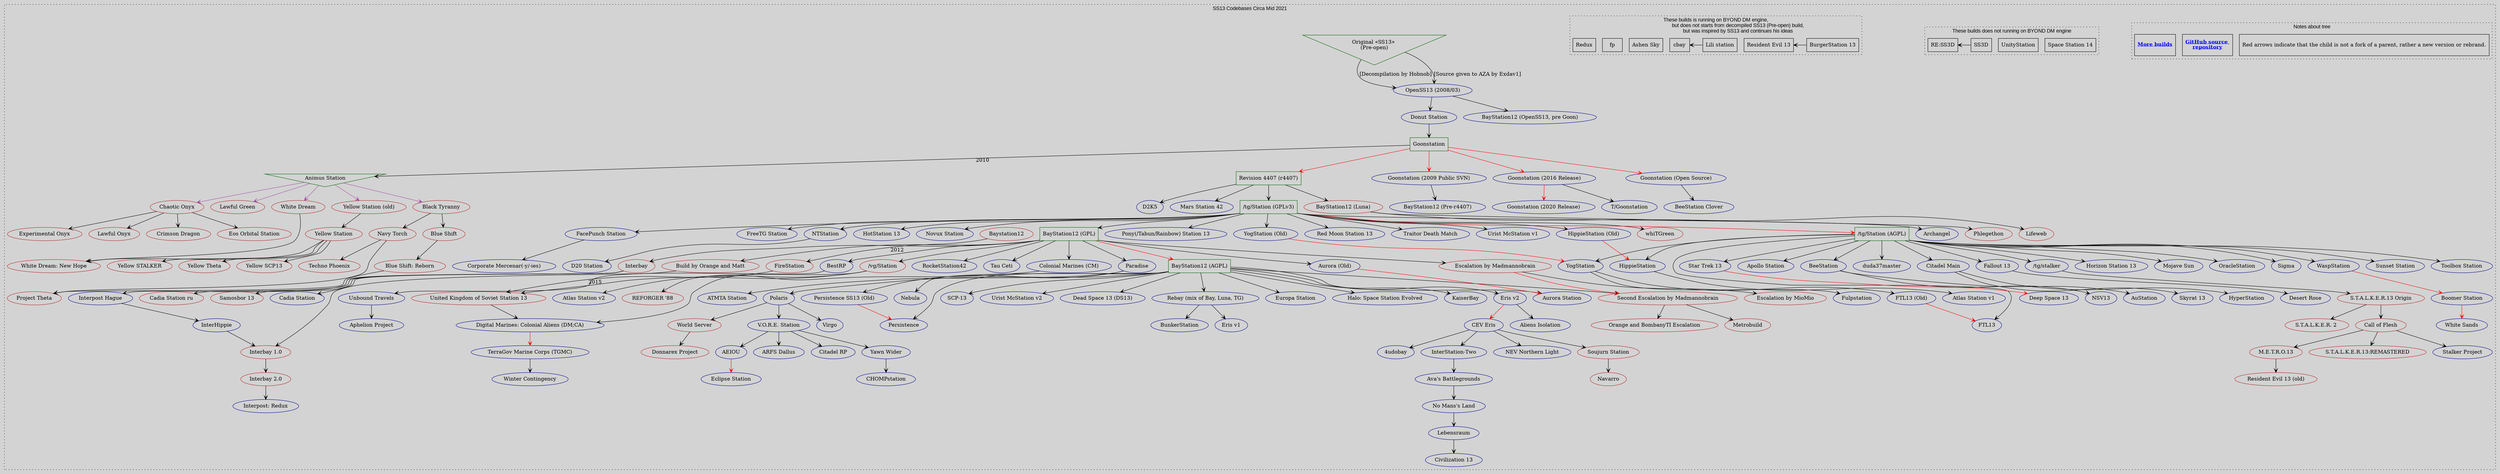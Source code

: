 digraph G {
	/// Attributes ///
	color    = "black"
	fontname = "Arial"
	fontsize = 14
	ratio    = "auto" //size = "30, 30"
	rankdir  = "LB"
	bgcolor  = lightgray
	//splines  = false

	graph [
		compound = true
	]
	edge [
		arrowhead = vee,
		arrowtail = vee,
		splines = curved
	]

	//
	subgraph "cluster Map"
	{
		//
		subgraph "cluster Note"
		{
			/// Attributes ///
			label    = "Notes about tree"
			style    = "dotted"
			rankdir  = "LB"
			compound = false
			rank     = same
			//pos      = "10,10!"

			node [
				shape    = rectangle,
				fontsize = 14,
				//width    = 3.5
				//height   = .08
				minlen = 1
			]
			edge [
				constraint = false
			]

			/// Nodes ///
			note1 [
				label  = "Red arrows indicate that the child is not a fork of a parent, rather a new version or rebrand.\l",
				width  = 4.5,
				height = .8
			]
			note2 [
				shape     = record,
				fontcolor = "blue"
				decorate  = true
				label     = <<b><u>GitHub source <br/>repository</u></b>>,
				URL       = "https://github.com/CthulhuOnIce/SS13-Codebases",
				width     = 1.4,
				height    = .8
			]
			note3 [
				shape     = record,
				fontcolor = "blue"
				decorate  = true
				label     = <<b><u>More builds</u></b>>,
				URL       = "https://github.com/SS13-Source-Archive",
				width     = 1.4,
				height    = .8
			]
			//dummy_helper1 [style = "invis", width = 3]

			/// Edges ///
			//note1            -> note2 [style = "invis", constraint = false, dir = left] //, taillabel = "tail", lhead=cluster_0, constraint=false]
			//node [shape=record, height=.08, fontsize=11, width=3.5]
			//note1            -> dummy_helper1 [style = "invis"] //, taillabel = "tail", lhead=cluster_0, constraint=false]
		}

		//
		subgraph "cluster not BYOND"
		{
			/// Attributes ///
			label    = "These builds does not running on BYOND DM engine"
			style    = "dotted"
			//rankdir  = "LB"
			//compound = false
			//rank     = same

			node [
				shape    = rectangle,
				//fontsize = 14,
				//width    = 3.5
				//height   = .08
				minlen   = 1
			]
			edge [
				constraint = false
				dir = left
			]

			/// Nodes ///
			"Space Station 14" // added by: CthulhuOnIce
			"UnityStation" // added by: CthulhuOnIce

			/// Edges ///
			"SS3D" -> "RE:SS3D" // added by: CthulhuOnIce
		}

		//
		subgraph "cluster BYOND dedicated"
		{
			/// Attributes ///
			label = "These builds is running on BYOND DM engine,
				but does not starts from decompiled SS13 (Pre-open) build,
				but was inspired by SS13 and continues his ideas"
			style = "dotted"

			node [
				shape    = rectangle,
				//fontsize = 14,
				//width    = 3.5
				//height   = .08
				minlen   = 1
			]
			edge [
				constraint = false
				dir = left
			]

			/// Edges ///
			"BurgerStation 13" -> "Resident Evil 13" // added by: Gesugao-san
			"Lili station"     -> "cbay" // added by: Gesugao-san

			/// Nodes ///
			"Ashen Sky" // added by: Gesugao-san
			"BurgerStation 13" // added by: CthulhuOnIce; Initial commit: https://github.com/BurgerLUA/burgerstation/commit/92619a74a8a069cda750ff6c06a6f36b58d1b896
			"cbay" // added by: Gesugao-san
			"fp" // added by: Gesugao-san
			"Lili station" // added by: Gesugao-san
			"Redux" // added by: Orange
			"Resident Evil 13" // added by: Gesugao-san
		}

		//
		//subgraph "cluster build (russian)"
		{
			/// Attributes ///
			label    = "These builds develops in russian community"
			style    = "dotted"
			//rankdir  = "LB"
			//compound = false
			//rank     = same

			node [
				//shape    = rectangle,
				//fontsize = 14,
				//width    = 3.5
				//height   = .08
				//minlen   = 1
				color    = "#B22222" //firebrick
			]
			edge [
				constraint = true
				dir = left
			]

			/// Nodes ///
			"Animus Station" [shape = invtriangle, color = darkgreen] // added by: Gesugao-san

			/// Edges ///
			"/tg/Station (GPLv3)"                         -> "whiTGreen" // added by: Gesugao-san
			"/vg/Station"                                 -> "REFORGER '88" // added by: Gesugao-san
			"/vg/Station"                                 -> "United Kingdom of Soviet Station 13" // added by: Void.
			"Animus Station"                              -> "Black Tyranny" [color = "#a349a4"] // added by: Void.
			"Animus Station"                              -> "Chaotic Onyx" [color = "#a349a4"] // added by: Void.
			"Animus Station"                              -> "Lawful Green" [color = "#a349a4"] // added by: Void.
			"Animus Station"                              -> "White Dream" [color = "#a349a4"] // added by: Void.
			"Animus Station"                              -> "Yellow Station (old)" [color = "#a349a4"] // added by: Void.
			"BayStation12 (AGPL)"                         -> "Second Escalation by Madmannobrain" // added by: Void.
			"BayStation12 (GPL)"                          -> "Build by Orange and Matt" // added by: Void.
			"BayStation12 (GPL)"                          -> "Escalation by Madmannobrain" // added by: Gesugao-san
			"BayStation12 (Luna)"                         -> "Lifeweb" // added by: CthulhuOnIce
			"BayStation12 (Luna)"                         -> "Phlegethon" // added by: Gesugao-san
			"Baystation12"                                -> "FireStation" [label = "2012"] // added by: Void.
			"Black Tyranny"                               -> "Blue Shift" // added by: Void.
			"Black Tyranny"                               -> "Navy Torch" // added by: Void.
			"Blue Shift: Reborn"                          -> "Project Theta" // added by: Void.
			"Blue Shift"                                  -> "Blue Shift: Reborn" // added by: Void.
			"Build by Orange and Matt"                    -> "Interbay 1.0" // added by: Void.
			"Call of Flesh"                               -> "M.E.T.R.O.13" // added by: Void.
			"Call of Flesh"                               -> "S.T.A.L.K.E.R.13:REMASTERED" // added by: Void.
			"Chaotic Onyx"                                -> "Crimson Dragon" // added by: Void.
			"Chaotic Onyx"                                -> "Eos Orbital Station" // added by: Void.
			"Chaotic Onyx"                                -> "Experimental Onyx" // added by: Void.
			"Chaotic Onyx"                                -> "Lawful Onyx" // added by: Void.
			"Escalation by Madmannobrain"                 -> "Escalation by MioMio" // added by: Void.
			"Escalation by Madmannobrain"                 -> "Second Escalation by Madmannobrain" [color = red] // added by: Void.
			"FireStation"                                 -> "United Kingdom of Soviet Station 13" [label = "2015"] // added by: Void.
			"Goonstation"                                 -> "Animus Station" [label = "2010"] // proudly added by: Void. and Gesugao-san
			"Interbay 1.0"                                -> "Interbay 2.0" // added by: Gesugao-san
			"Interbay"                                    -> "Cadia Station ru" // added by: Gesugao-san
			"Interbay"                                    -> "Samosbor 13" // added by: Gesugao-san
			"M.E.T.R.O.13"                                -> "Resident Evil 13 (old)" // added by: Void.
			"Navy Torch"                                  -> "Project Theta" // added by: Gesugao-san
			"Navy Torch"                                  -> "Techno Phoenix" // added by: Gesugao-san
			"S.T.A.L.K.E.R.13 Origin"                     -> "Call of Flesh" // added by: Gesugao-san
			"S.T.A.L.K.E.R.13 Origin"                     -> "S.T.A.L.K.E.R. 2 " // added by: Void.
			"Second Escalation by Madmannobrain"          -> "Metrobuild" // added by: Void.
			"Second Escalation by Madmannobrain"          -> "Orange and BombanyTI Escalation" // added by: Void.
			"Soujurn Station"                             -> "Navarro" // added by: Gesugao-san
			"White Dream"                                 -> "White Dream: New Hope" // added by: Gesugao-san
			"World Server"                                -> "Donnarex Project" // added by: Gesugao-san
			"Yellow Station (old)"                        -> "Yellow Station" // added by: Void.
			"Yellow Station"                              -> "White Dream: New Hope" // added by: Void.
			"Yellow Station"                              -> "Yellow SCP13" // added by: Void.
			"Yellow Station"                              -> "Yellow STALKER" // added by: Void.
			"Yellow Station"                              -> "Yellow Theta" // added by: Void.
			//"S.T.A.L.K.E.R.13 Origin"                     -> "Ashen Sky" // added by: Gesugao-san
		}

		//
		//subgraph "cluster build (english)"
		{
			/// Attributes ///
			label    = "These builds develops in russian community"
			style    = "dotted"
			//rankdir  = "LB"
			//compound = false
			//rank     = same

			node [
				//shape    = rectangle,
				//fontsize = 14,
				//width    = 3.5
				//height   = .08
				//minlen   = 1
				color    = "#00008B" //DarkBlue
			]
			edge [
				constraint = true
				dir = left
			]

			/// Nodes ///
			"/tg/Station (AGPL)"           [shape = rectangle, color = darkgreen] // added by: CthulhuOnIce
			"/tg/Station (GPLv3)"          [shape = rectangle, color = darkgreen] // added by: CthulhuOnIce
			"BayStation12 (AGPL)"          [shape = rectangle, color = darkgreen] // added by: CthulhuOnIce
			"BayStation12 (GPL)"           [shape = rectangle, color = darkgreen] // added by: CthulhuOnIce
			"Goonstation"                  [shape = rectangle, color = darkgreen] // added by: CthulhuOnIce
			"Original «SS13» \n(Pre-open)" [shape = invtriangle, color = darkgreen] // added by: CthulhuOnIce
			"Revision 4407 (r4407)"        [shape = rectangle, color = darkgreen] // added by: CthulhuOnIce

			/// Edges ///
			"/tg/stalker"                                 -> "S.T.A.L.K.E.R.13 Origin" // added by: Gesugao-san
			"/tg/Station (AGPL)"                          -> "/tg/stalker" // added by: Gesugao-san
			"/tg/Station (AGPL)"                          -> "Apollo Station" // added by: CthulhuOnIce
			"/tg/Station (AGPL)"                          -> "BeeStation" // added by: CthulhuOnIce
			"/tg/Station (AGPL)"                          -> "Citadel Main" // added by: Zandario
			"/tg/Station (AGPL)"                          -> "duda37master" // added by: Gesugao-san
			"/tg/Station (AGPL)"                          -> "Fallout 13" // added by: CthulhuOnIce
			"/tg/Station (AGPL)"                          -> "FTL13" // added by: CthulhuOnIce
			"/tg/Station (AGPL)"                          -> "HippieStation" // added by: CthulhuOnIce
			"/tg/Station (AGPL)"                          -> "Horizon Station 13" // added by: Gesugao-san
			"/tg/Station (AGPL)"                          -> "Mojave Sun" // added by: Zandario
			"/tg/Station (AGPL)"                          -> "OracleStation" // added by: CthulhuOnIce
			"/tg/Station (AGPL)"                          -> "Sigma" // sadly added by: Gesugao-san
			"/tg/Station (AGPL)"                          -> "Star Trek 13" // added by: CthulhuOnIce
			"/tg/Station (AGPL)"                          -> "Sunset Station" // added by: CthulhuOnIce
			"/tg/Station (AGPL)"                          -> "Toolbox Station" // added by: CthulhuOnIce
			"/tg/Station (AGPL)"                          -> "WaspStation" // added by: CthulhuOnIce
			"/tg/Station (AGPL)"                          -> "YogStation" // added by: CthulhuOnIce
			"/tg/Station (GPLv3)"                         -> "/tg/Station (AGPL)" [color = red] // added by: CthulhuOnIce
			"/tg/Station (GPLv3)"                         -> "Archangel" // added by: CthulhuOnIce
			"/tg/Station (GPLv3)"                         -> "BayStation12 (GPL)" // added by: CthulhuOnIce
			"/tg/Station (GPLv3)"                         -> "FacePunch Station" // added by: CthulhuOnIce
			"/tg/Station (GPLv3)"                         -> "FreeTG Station" // added by: Gesugao-san
			"/tg/Station (GPLv3)"                         -> "HippieStation (Old)" // added by: CthulhuOnIce
			"/tg/Station (GPLv3)"                         -> "HotStation 13" // added by: Gesugao-san
			"/tg/Station (GPLv3)"                         -> "Novux Station" // added by: Gesugao-san
			"/tg/Station (GPLv3)"                         -> "NTStation" // added by: CthulhuOnIce
			"/tg/Station (GPLv3)"                         -> "Pony(/Tabun/Rainbow) Station 13" // added by: Gesugao-san
			"/tg/Station (GPLv3)"                         -> "Red Moon Station 13" // added by: Gesugao-san
			"/tg/Station (GPLv3)"                         -> "Traitor Death Match" // added by: CthulhuOnIce
			"/tg/Station (GPLv3)"                         -> "Urist McStation v1" // added by: Gesugao-san
			"/tg/Station (GPLv3)"                         -> "YogStation (Old)" // added by: CthulhuOnIce
			"/vg/Station"                                 -> "Atlas Station v2" // added by: Gesugao-san
			"AEIOU"                                       -> "Eclipse Station" [color = red] // added by: CthulhuOnIce
			"Aurora (Old)"                                -> "Aurora Station" [color = red] // added by: CthulhuOnIce
			"Ava's Battlegrounds"                         -> "No Mans's Land" // added by: CthulhuOnIce
			"BayStation12 (AGPL)"                         -> "Aurora Station" // added by: CthulhuOnIce
			"BayStation12 (AGPL)"                         -> "Dead Space 13 (DS13)" // added by: CthulhuOnIce
			"BayStation12 (AGPL)"                         -> "Eris v2" // added by: Gesugao-san
			"BayStation12 (AGPL)"                         -> "Europa Station" // added by: CthulhuOnIce
			"BayStation12 (AGPL)"                         -> "Halo: Space Station Evolved" // added by: CthulhuOnIce
			"BayStation12 (AGPL)"                         -> "KaiserBay" // added by: Gesugao-san
			"BayStation12 (AGPL)"                         -> "Nebula" // added by: quardbreak
			"BayStation12 (AGPL)"                         -> "Persistence" // added by: CthulhuOnIce
			"BayStation12 (AGPL)"                         -> "Polaris" // added by: CthulhuOnIce
			"BayStation12 (AGPL)"                         -> "Rebay (mix of Bay, Luna, TG)" // added by: Gesugao-san
			"BayStation12 (AGPL)"                         -> "SCP-13" // added by: CthulhuOnIce
			"BayStation12 (AGPL)"                         -> "Urist McStation v2" // added by: CthulhuOnIce, edit: Gesugao-san
			"BayStation12 (GPL)"                          -> "/vg/Station" // added by: CthulhuOnIce
			"BayStation12 (GPL)"                          -> "Aurora (Old)" // added by: CthulhuOnIce
			"BayStation12 (GPL)"                          -> "BayStation12 (AGPL)" [color = red] // added by: CthulhuOnIce
			"BayStation12 (GPL)"                          -> "BestRP" // added by: CthulhuOnIce
			"BayStation12 (GPL)"                          -> "Colonial Marines (CM)" // added by: CthulhuOnIce
			"BayStation12 (GPL)"                          -> "Interbay" // added by: CthulhuOnIce, edit: Orange
			"BayStation12 (GPL)"                          -> "Paradise" // added by: CthulhuOnIce
			"BayStation12 (GPL)"                          -> "RocketStation42" // added by: CthulhuOnIce
			"BayStation12 (GPL)"                          -> "Tau Ceti" // added by: CthulhuOnIce
			"BeeStation"                                  -> "AuStation" // added by: CthulhuOnIce
			"BeeStation"                                  -> "NSV13" // added by: qwertyquerty
			"BestRP"                                      -> "Unbound Travels" // added by: BlueNexus
			"Boomer Station"                              -> "White Sands" [color = red] // added by: CthulhuOnIce, edit: comradef191
			"Call of Flesh"                               -> "Stalker Project" // added by: Gesugao-san
			"CEV Eris"                                    -> "4udobay" // added by: TapKo4eB
			"CEV Eris"                                    -> "InterStation-Two" // added by: CthulhuOnIce
			"CEV Eris"                                    -> "NEV Northern Light" // added by: drexample
			"CEV Eris"                                    -> "Soujurn Station" // added by: Gesugao-san
			"Citadel Main"                                -> "HyperStation" // added by: Zandario
			"Citadel Main"                                -> "Skyrat 13" // added by: Zandario
			"Colonial Marines (CM)"                       -> "Digital Marines: Colonial Aliens (DM;CA)" // added by: CthulhuOnIce
			"Digital Marines: Colonial Aliens (DM;CA)"    -> "TerraGov Marine Corps (TGMC)" [color = red] // added by: CthulhuOnIce
			"Donut Station"                               -> "Goonstation" // added by: CthulhuOnIce, edited: Gesugao-san
			"Eris v2"                                     -> "Aliens Isolation" // added by: Gesugao-san
			"Eris v2"                                     -> "CEV Eris" [color = red] // added by: Gesugao-san
			"FacePunch Station"                           -> "Corporate Mercenar(-y/-ies)" // added by: CthulhuOnIce
			"Fallout 13"                                  -> "Desert Rose" // added by: CthulhuOnIce
			"FTL13 (Old)"                                 -> "FTL13" [color = red] // added by: CthulhuOnIce
			"Goonstation (2009 Public SVN)"               -> "BayStation12 (Pre-r4407)" // added by: comradef191, edited: Gesugao-san
			"Goonstation (2016 Release)"                  -> "Goonstation (2020 Release)" [color = red] // added by: CthulhuOnIce
			"Goonstation (2016 Release)"                  -> "T/Goonstation" // added by: CthulhuOnIce
			"Goonstation (Open Source)"                   -> "BeeStation Clover" // added by: Gesugao-san
			"Goonstation"                                 -> "Goonstation (2009 Public SVN)" [color = red] // added by: comradef191, edited: Gesugao-san
			"Goonstation"                                 -> "Goonstation (2016 Release)" [color = red] // added by: CthulhuOnIce
			"Goonstation"                                 -> "Goonstation (Open Source)" [color = red] // added by: CthulhuOnIce
			"Goonstation"                                 -> "Revision 4407 (r4407)" [color = red] // added by: CthulhuOnIce
			"HippieStation (Old)"                         -> "HippieStation" [color = red] // added by: Gesugao-san
			"HippieStation"                               -> "Atlas Station v1" // added by: Gesugao-san
			"Interbay 2.0"                                -> "Interpost: Redux" // added by: Gesugao-san
			"Interbay"                                    -> "Cadia Station" // added by: Gesugao-san
			"Interbay"                                    -> "Interpost Hague" // added by: CthulhuOnIce
			"InterHippie"                                 -> "Interbay 1.0" // added by: Gesugao-san
			"Interpost Hague"                             -> "InterHippie" // added by: Gesugao-san
			"InterStation-Two"                            -> "Ava's Battlegrounds" // added by: CthulhuOnIce
			"Lebensraum"                                  -> "Civilization 13" // added by: CthulhuOnIce
			"No Mans's Land"                              -> "Lebensraum" // added by: CthulhuOnIce
			"NTStation"                                   -> "D20 Station" // added by: CthulhuOnIce
			"OpenSS13 (2008/03)"                          -> "BayStation12 (OpenSS13, pre Goon)" // added by: CthulhuOnIce, edited: Gesugao-san
			"OpenSS13 (2008/03)"                          -> "Donut Station" // added by: Gesugao-san
			"Original «SS13» \n(Pre-open)"                -> "OpenSS13 (2008/03)" [label = "[Decompilation by Hobnob]"] // added by: CthulhuOnIce, edited: Gesugao-san
			"Original «SS13» \n(Pre-open)"                -> "OpenSS13 (2008/03)" [label = "[Source given to AZA by Exdav1]"] // added by: Gesugao-san
			"Paradise"                                    -> "ATMTA Station" // added by: Gesugao-san
			"Paradise"                                    -> "Persistence SS13 (Old)" // added by: CthulhuOnIce
			"Persistence SS13 (Old)"                      -> "Persistence" [color = red] // added by: Gesugao-san
			"Polaris"                                     -> "V.O.R.E. Station" // added by: CthulhuOnIce
			"Polaris"                                     -> "Virgo" // added by: Gesugao-san
			"Polaris"                                     -> "World Server" // added by: CthulhuOnIce
			"Rebay (mix of Bay, Luna, TG)"                -> "BunkerStation" // added by: Gesugao-san, edit: Orange
			"Rebay (mix of Bay, Luna, TG)"                -> "Eris v1" // added by: Gesugao-san
			"Revision 4407 (r4407)"                       -> "/tg/Station (GPLv3)" // added by: CthulhuOnIce, edited: Gesugao-san
			"Revision 4407 (r4407)"                       -> "BayStation12 (Luna)" // added by: CthulhuOnIce
			"Revision 4407 (r4407)"                       -> "D2K5" // added by: CthulhuOnIce
			"Revision 4407 (r4407)"                       -> "Mars Station 42" // added by: CthulhuOnIce
			"Star Trek 13"                                -> "Deep Space 13" [color = red] // added by: CthulhuOnIce
			"TerraGov Marine Corps (TGMC)"                -> "Winter Contingency" // added by: Gesugao-san
			"Unbound Travels"                             -> "Aphelion Project" // added by: BlueNexus
			"United Kingdom of Soviet Station 13"         -> "Digital Marines: Colonial Aliens (DM;CA)" // added by: Void.
			"V.O.R.E. Station"                            -> "AEIOU" // added by: CthulhuOnIce
			"V.O.R.E. Station"                            -> "ARFS Dallus" // added by: Gesugao-san
			"V.O.R.E. Station"                            -> "Citadel RP" // added by: Zandario
			"V.O.R.E. Station"                            -> "Yawn Wider" // added by: CthulhuOnIce
			"WaspStation"                                 -> "Boomer Station" [color = red] // added by: CthulhuOnIce
			"Yawn Wider"                                  -> "CHOMPstation" // added by: CthulhuOnIce
			"YogStation (Old)"                            -> "YogStation" [color = red] // added by: CthulhuOnIce
			"YogStation"                                  -> "FTL13 (Old)" // added by: CthulhuOnIce, edited: quardbreak
			"YogStation"                                  -> "Fulpstation" // added by: CthulhuOnIce
		}

		/// Attributes ///
		label    = "SS13 Codebases Circa Mid 2021"
		labelloc = "top"
		style    = "dotted"
		//rankdir = "TB"
		//edge [constraint = true]
	}
}

